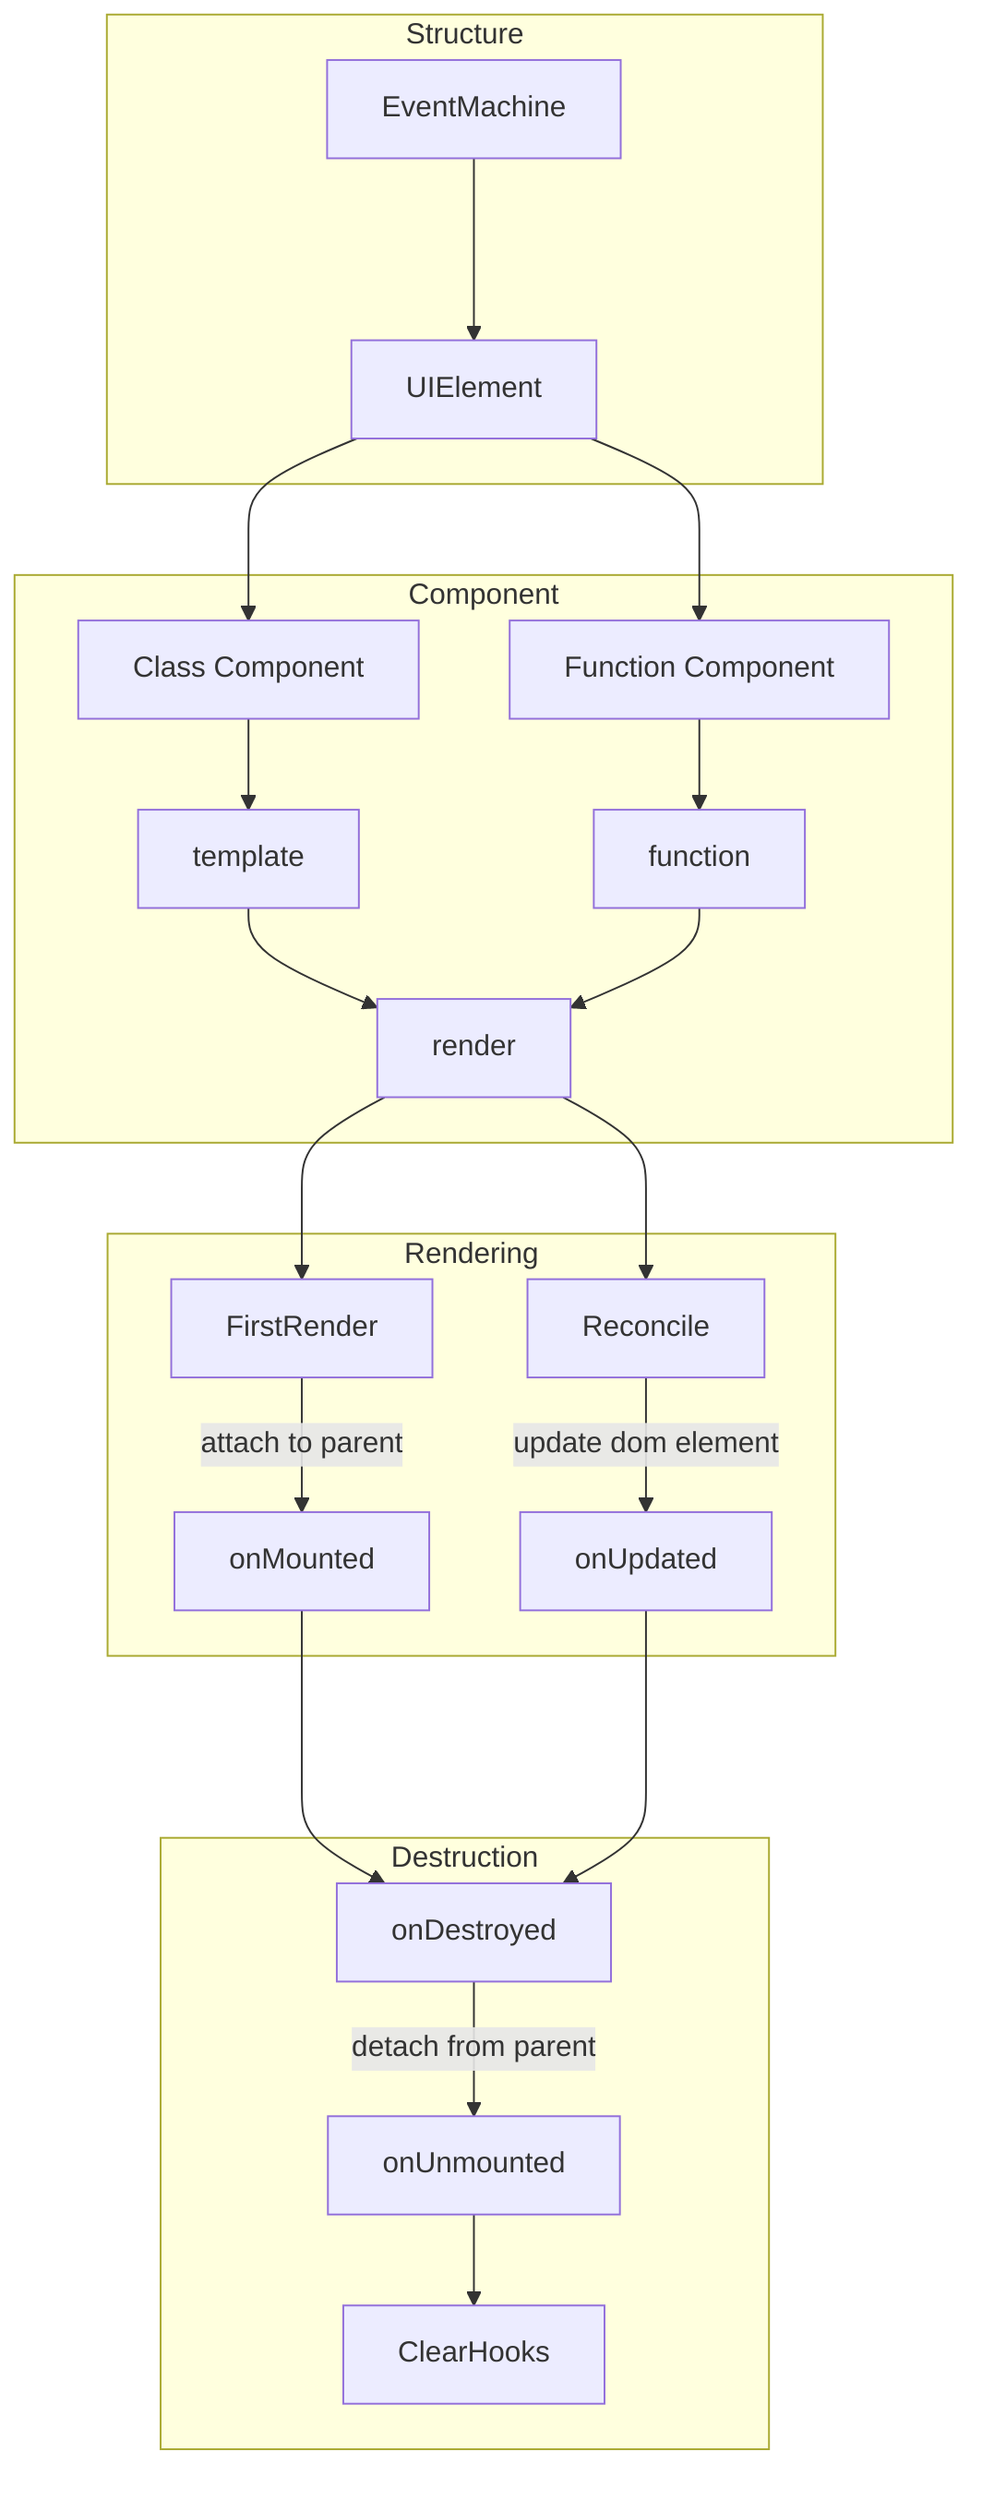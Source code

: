 flowchart TD
    subgraph Structure
        EventMachine ---> UIElement
    end
    subgraph Component
        UIElement --> Class[Class Component] 
        Class[Class Component] --> template
        template --> render
        UIElement --> Function[Function Component] 
        Function[Function Component] --> function
    end
    subgraph Rendering    
        function --> render
        render --> FirstRender 
        FirstRender -- attach to parent --> onMounted
        render --> Reconcile
        Reconcile -- update dom element --> onUpdated
    end
    subgraph Destruction    
        onMounted   ---> onDestroyed
        onUpdated   ---> onDestroyed
        onDestroyed -- detach from parent --> onUnmounted
        onUnmounted --> ClearHooks
    end